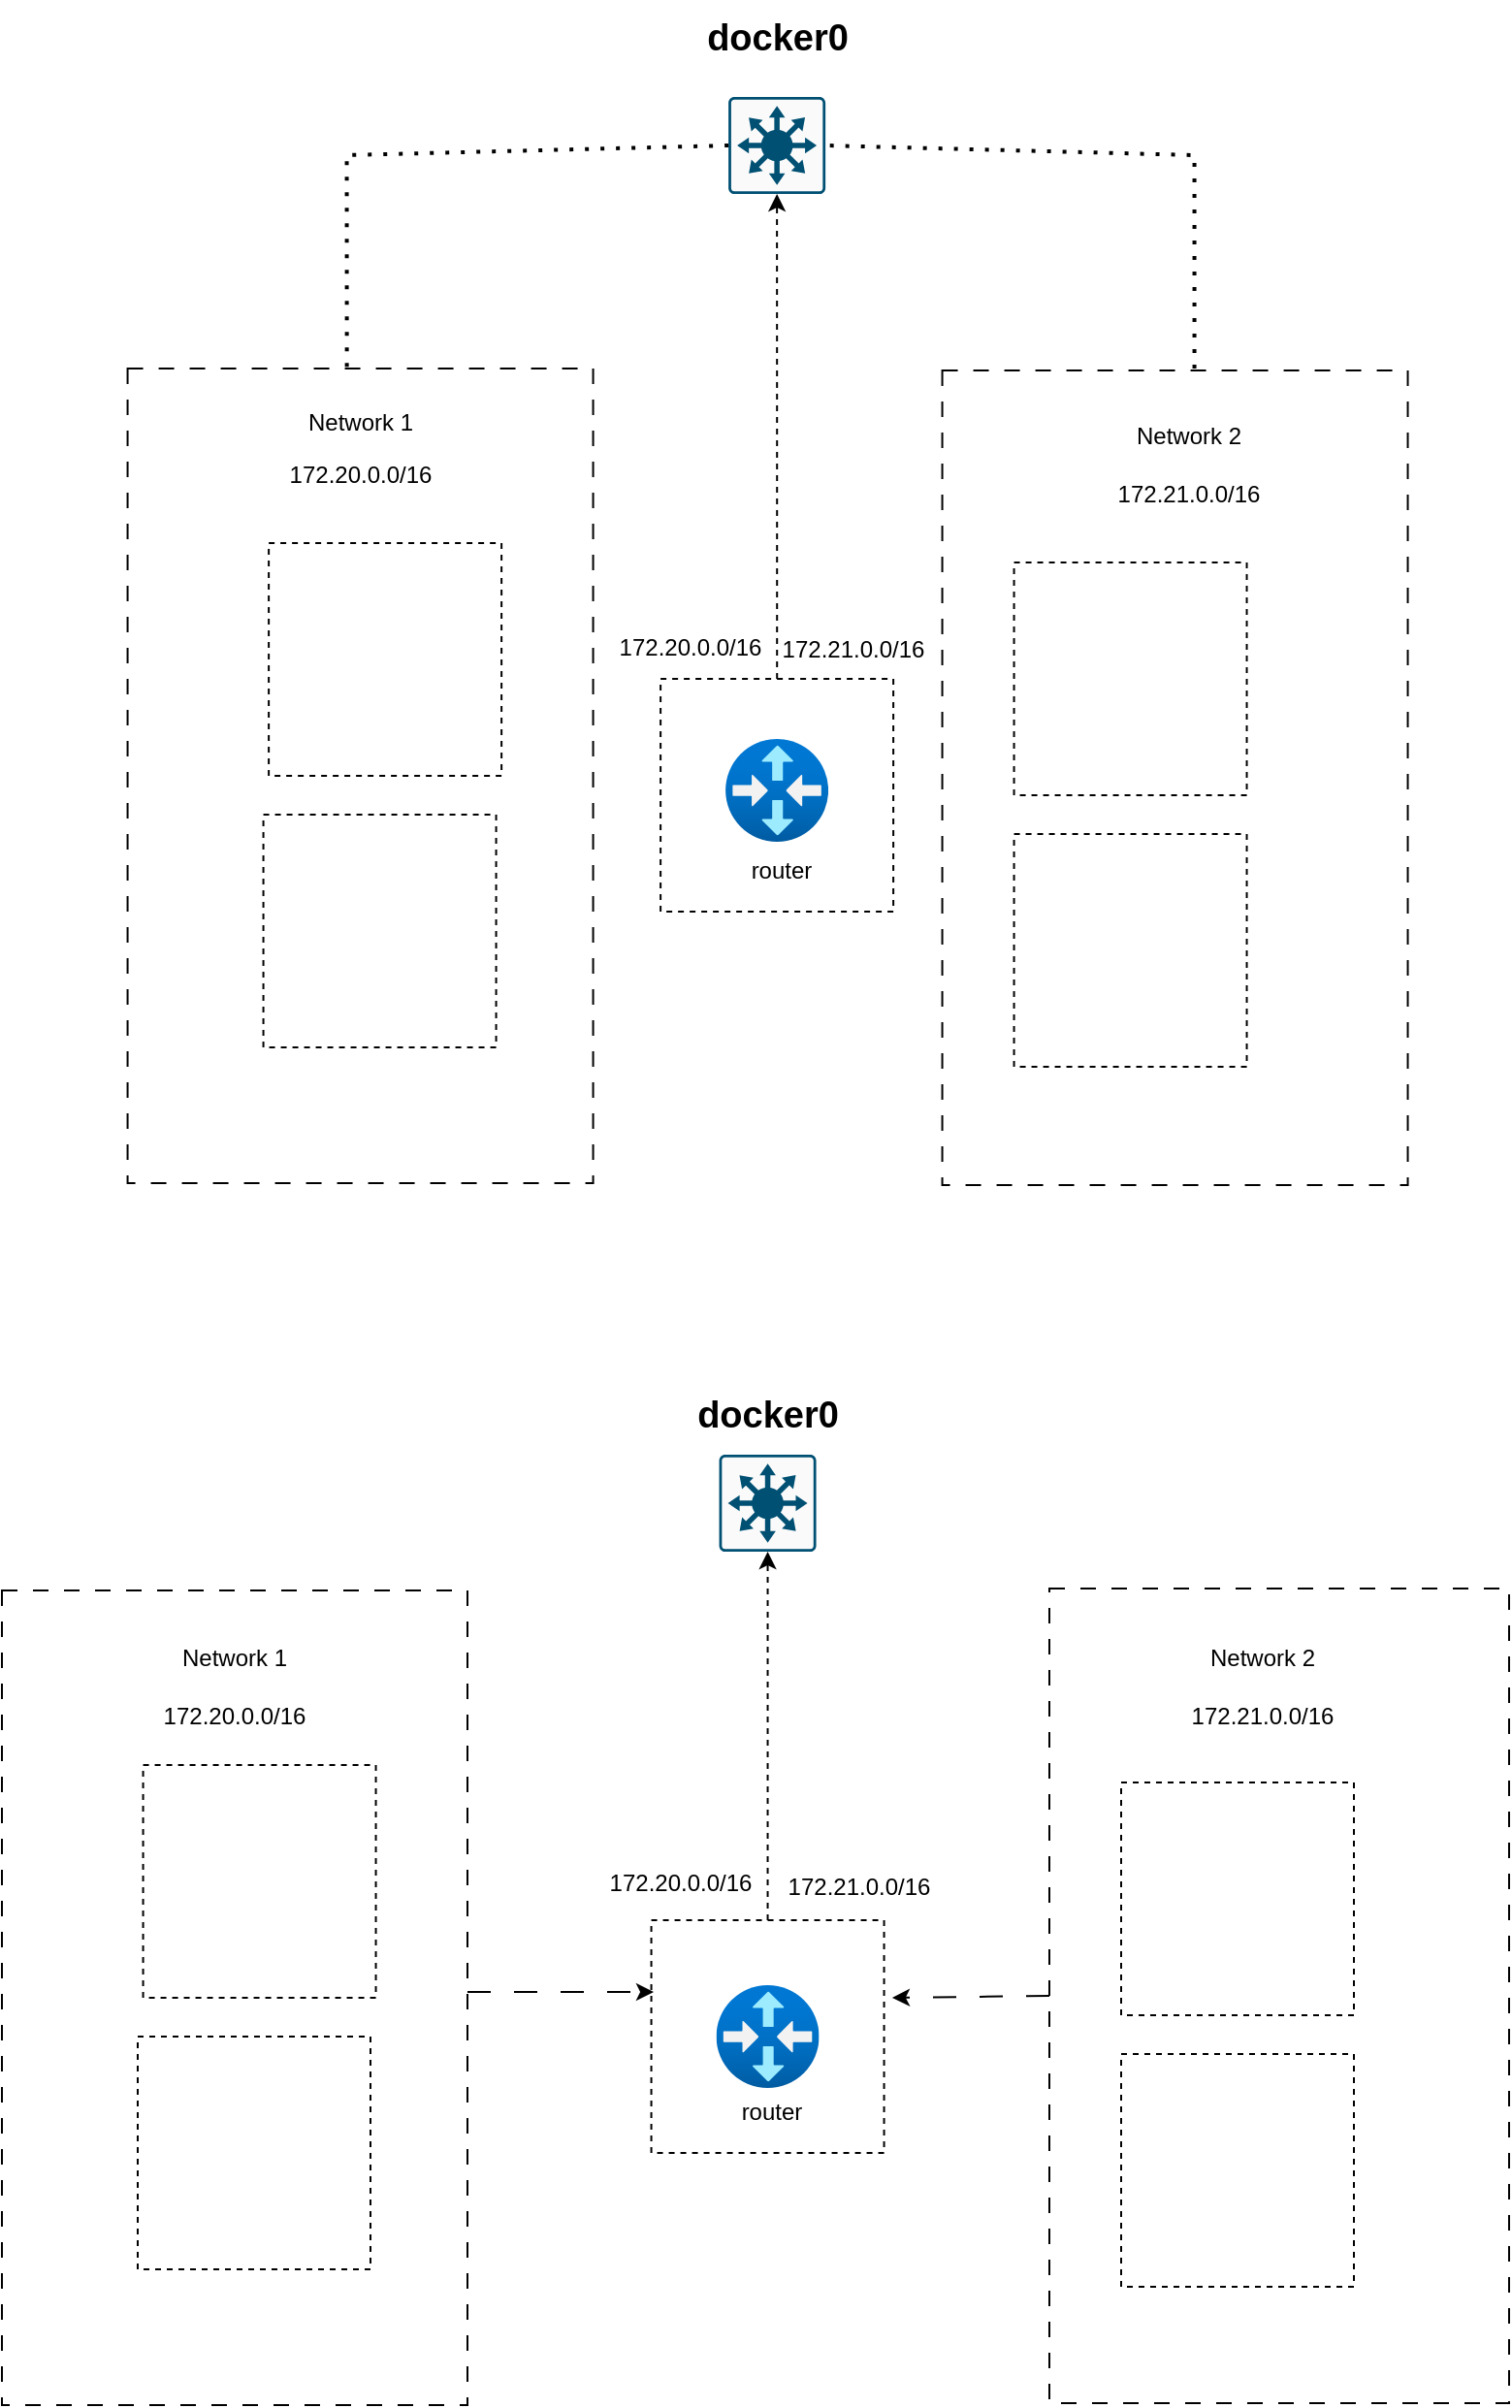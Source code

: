 <mxfile version="24.7.5">
  <diagram name="Page-1" id="Au4rRDc1fAHywHpotmOU">
    <mxGraphModel dx="1990" dy="1215" grid="1" gridSize="10" guides="1" tooltips="1" connect="1" arrows="1" fold="1" page="1" pageScale="1" pageWidth="827" pageHeight="1169" math="0" shadow="0">
      <root>
        <mxCell id="0" />
        <mxCell id="1" parent="0" />
        <mxCell id="Uot8Ef7t35s_tLCEL4G1-6" value="" style="whiteSpace=wrap;html=1;aspect=fixed;fillColor=none;strokeColor=default;dashed=1;" vertex="1" parent="1">
          <mxGeometry x="551.78" y="340" width="120" height="120" as="geometry" />
        </mxCell>
        <mxCell id="Uot8Ef7t35s_tLCEL4G1-8" value="" style="shape=image;html=1;verticalAlign=top;verticalLabelPosition=bottom;labelBackgroundColor=#ffffff;imageAspect=0;aspect=fixed;image=https://cdn1.iconfinder.com/data/icons/unicons-line-vol-3/24/docker-128.png" vertex="1" parent="1">
          <mxGeometry x="532.34" y="373.78" width="52.44" height="52.44" as="geometry" />
        </mxCell>
        <mxCell id="Uot8Ef7t35s_tLCEL4G1-9" style="edgeStyle=orthogonalEdgeStyle;rounded=0;orthogonalLoop=1;jettySize=auto;html=1;exitX=0.5;exitY=1;exitDx=0;exitDy=0;" edge="1" parent="1" source="Uot8Ef7t35s_tLCEL4G1-6" target="Uot8Ef7t35s_tLCEL4G1-6">
          <mxGeometry relative="1" as="geometry" />
        </mxCell>
        <mxCell id="Uot8Ef7t35s_tLCEL4G1-10" value="" style="whiteSpace=wrap;html=1;aspect=fixed;fillColor=none;strokeColor=default;dashed=1;" vertex="1" parent="1">
          <mxGeometry x="167.56" y="330" width="120" height="120" as="geometry" />
        </mxCell>
        <mxCell id="Uot8Ef7t35s_tLCEL4G1-11" value="" style="shape=image;html=1;verticalAlign=top;verticalLabelPosition=bottom;labelBackgroundColor=#ffffff;imageAspect=0;aspect=fixed;image=https://cdn1.iconfinder.com/data/icons/unicons-line-vol-3/24/docker-128.png" vertex="1" parent="1">
          <mxGeometry x="144.78" y="367" width="48" height="48" as="geometry" />
        </mxCell>
        <mxCell id="Uot8Ef7t35s_tLCEL4G1-12" style="edgeStyle=orthogonalEdgeStyle;rounded=0;orthogonalLoop=1;jettySize=auto;html=1;exitX=0.5;exitY=1;exitDx=0;exitDy=0;" edge="1" source="Uot8Ef7t35s_tLCEL4G1-10" target="Uot8Ef7t35s_tLCEL4G1-10" parent="1">
          <mxGeometry relative="1" as="geometry" />
        </mxCell>
        <mxCell id="Uot8Ef7t35s_tLCEL4G1-13" value="" style="whiteSpace=wrap;html=1;aspect=fixed;fillColor=none;strokeColor=default;dashed=1;" vertex="1" parent="1">
          <mxGeometry x="551.78" y="480" width="120" height="120" as="geometry" />
        </mxCell>
        <mxCell id="Uot8Ef7t35s_tLCEL4G1-14" value="" style="shape=image;html=1;verticalAlign=top;verticalLabelPosition=bottom;labelBackgroundColor=#ffffff;imageAspect=0;aspect=fixed;image=https://cdn1.iconfinder.com/data/icons/unicons-line-vol-3/24/docker-128.png" vertex="1" parent="1">
          <mxGeometry x="532.34" y="513.78" width="52.44" height="52.44" as="geometry" />
        </mxCell>
        <mxCell id="Uot8Ef7t35s_tLCEL4G1-15" style="edgeStyle=orthogonalEdgeStyle;rounded=0;orthogonalLoop=1;jettySize=auto;html=1;exitX=0.5;exitY=1;exitDx=0;exitDy=0;" edge="1" source="Uot8Ef7t35s_tLCEL4G1-13" target="Uot8Ef7t35s_tLCEL4G1-13" parent="1">
          <mxGeometry relative="1" as="geometry" />
        </mxCell>
        <mxCell id="Uot8Ef7t35s_tLCEL4G1-16" value="" style="whiteSpace=wrap;html=1;aspect=fixed;fillColor=none;strokeColor=default;dashed=1;" vertex="1" parent="1">
          <mxGeometry x="164.78" y="470" width="120" height="120" as="geometry" />
        </mxCell>
        <mxCell id="Uot8Ef7t35s_tLCEL4G1-17" value="" style="shape=image;html=1;verticalAlign=top;verticalLabelPosition=bottom;labelBackgroundColor=#ffffff;imageAspect=0;aspect=fixed;image=https://cdn1.iconfinder.com/data/icons/unicons-line-vol-3/24/docker-128.png" vertex="1" parent="1">
          <mxGeometry x="144.78" y="507" width="48" height="48" as="geometry" />
        </mxCell>
        <mxCell id="Uot8Ef7t35s_tLCEL4G1-18" style="edgeStyle=orthogonalEdgeStyle;rounded=0;orthogonalLoop=1;jettySize=auto;html=1;exitX=0.5;exitY=1;exitDx=0;exitDy=0;" edge="1" source="Uot8Ef7t35s_tLCEL4G1-16" target="Uot8Ef7t35s_tLCEL4G1-16" parent="1">
          <mxGeometry relative="1" as="geometry" />
        </mxCell>
        <mxCell id="Uot8Ef7t35s_tLCEL4G1-30" style="edgeStyle=orthogonalEdgeStyle;rounded=0;orthogonalLoop=1;jettySize=auto;html=1;dashed=1;" edge="1" parent="1" source="Uot8Ef7t35s_tLCEL4G1-19">
          <mxGeometry relative="1" as="geometry">
            <mxPoint x="429.56" y="150" as="targetPoint" />
          </mxGeometry>
        </mxCell>
        <mxCell id="Uot8Ef7t35s_tLCEL4G1-19" value="" style="whiteSpace=wrap;html=1;aspect=fixed;fillColor=none;strokeColor=default;dashed=1;" vertex="1" parent="1">
          <mxGeometry x="369.56" y="400" width="120" height="120" as="geometry" />
        </mxCell>
        <mxCell id="Uot8Ef7t35s_tLCEL4G1-20" value="" style="shape=image;html=1;verticalAlign=top;verticalLabelPosition=bottom;labelBackgroundColor=#ffffff;imageAspect=0;aspect=fixed;image=https://cdn1.iconfinder.com/data/icons/unicons-line-vol-3/24/docker-128.png" vertex="1" parent="1">
          <mxGeometry x="346.78" y="437" width="48" height="48" as="geometry" />
        </mxCell>
        <mxCell id="Uot8Ef7t35s_tLCEL4G1-21" style="edgeStyle=orthogonalEdgeStyle;rounded=0;orthogonalLoop=1;jettySize=auto;html=1;exitX=0.5;exitY=1;exitDx=0;exitDy=0;" edge="1" source="Uot8Ef7t35s_tLCEL4G1-19" target="Uot8Ef7t35s_tLCEL4G1-19" parent="1">
          <mxGeometry relative="1" as="geometry" />
        </mxCell>
        <mxCell id="Uot8Ef7t35s_tLCEL4G1-25" value="" style="sketch=0;points=[[0.015,0.015,0],[0.985,0.015,0],[0.985,0.985,0],[0.015,0.985,0],[0.25,0,0],[0.5,0,0],[0.75,0,0],[1,0.25,0],[1,0.5,0],[1,0.75,0],[0.75,1,0],[0.5,1,0],[0.25,1,0],[0,0.75,0],[0,0.5,0],[0,0.25,0]];verticalLabelPosition=bottom;html=1;verticalAlign=top;aspect=fixed;align=center;pointerEvents=1;shape=mxgraph.cisco19.rect;prIcon=l3_switch;fillColor=#FAFAFA;strokeColor=#005073;" vertex="1" parent="1">
          <mxGeometry x="404.56" y="100" width="50" height="50" as="geometry" />
        </mxCell>
        <mxCell id="Uot8Ef7t35s_tLCEL4G1-27" value="" style="rounded=0;whiteSpace=wrap;html=1;fillColor=none;dashed=1;dashPattern=8 8;" vertex="1" parent="1">
          <mxGeometry x="94.78" y="240" width="240" height="420" as="geometry" />
        </mxCell>
        <mxCell id="Uot8Ef7t35s_tLCEL4G1-29" value="" style="rounded=0;whiteSpace=wrap;html=1;fillColor=none;dashed=1;dashPattern=8 8;" vertex="1" parent="1">
          <mxGeometry x="514.78" y="241" width="240" height="420" as="geometry" />
        </mxCell>
        <mxCell id="Uot8Ef7t35s_tLCEL4G1-34" value="" style="endArrow=none;dashed=1;html=1;dashPattern=1 3;strokeWidth=2;rounded=0;exitX=0.471;exitY=-0.002;exitDx=0;exitDy=0;exitPerimeter=0;entryX=0;entryY=0.5;entryDx=0;entryDy=0;entryPerimeter=0;" edge="1" parent="1" source="Uot8Ef7t35s_tLCEL4G1-27" target="Uot8Ef7t35s_tLCEL4G1-25">
          <mxGeometry width="50" height="50" relative="1" as="geometry">
            <mxPoint x="214.78" y="240" as="sourcePoint" />
            <mxPoint x="404.78" y="125" as="targetPoint" />
            <Array as="points">
              <mxPoint x="207.78" y="130" />
            </Array>
          </mxGeometry>
        </mxCell>
        <mxCell id="Uot8Ef7t35s_tLCEL4G1-35" value="" style="endArrow=none;dashed=1;html=1;dashPattern=1 3;strokeWidth=2;rounded=0;entryX=1;entryY=0.5;entryDx=0;entryDy=0;entryPerimeter=0;" edge="1" parent="1" target="Uot8Ef7t35s_tLCEL4G1-25">
          <mxGeometry width="50" height="50" relative="1" as="geometry">
            <mxPoint x="644.78" y="240" as="sourcePoint" />
            <mxPoint x="694.78" y="190" as="targetPoint" />
            <Array as="points">
              <mxPoint x="644.78" y="130" />
            </Array>
          </mxGeometry>
        </mxCell>
        <mxCell id="Uot8Ef7t35s_tLCEL4G1-36" value="&lt;b&gt;&lt;font style=&quot;font-size: 19px;&quot;&gt;docker0&lt;/font&gt;&lt;/b&gt;" style="text;html=1;align=center;verticalAlign=middle;whiteSpace=wrap;rounded=0;" vertex="1" parent="1">
          <mxGeometry x="390.7" y="50" width="77.72" height="40" as="geometry" />
        </mxCell>
        <mxCell id="Uot8Ef7t35s_tLCEL4G1-37" value="router" style="text;html=1;align=center;verticalAlign=middle;whiteSpace=wrap;rounded=0;" vertex="1" parent="1">
          <mxGeometry x="402.06" y="483.78" width="60" height="30" as="geometry" />
        </mxCell>
        <mxCell id="Uot8Ef7t35s_tLCEL4G1-38" value="" style="whiteSpace=wrap;html=1;aspect=fixed;fillColor=none;strokeColor=default;dashed=1;" vertex="1" parent="1">
          <mxGeometry x="607" y="969" width="120" height="120" as="geometry" />
        </mxCell>
        <mxCell id="Uot8Ef7t35s_tLCEL4G1-39" value="" style="shape=image;html=1;verticalAlign=top;verticalLabelPosition=bottom;labelBackgroundColor=#ffffff;imageAspect=0;aspect=fixed;image=https://cdn1.iconfinder.com/data/icons/unicons-line-vol-3/24/docker-128.png" vertex="1" parent="1">
          <mxGeometry x="587.56" y="1002.78" width="52.44" height="52.44" as="geometry" />
        </mxCell>
        <mxCell id="Uot8Ef7t35s_tLCEL4G1-40" style="edgeStyle=orthogonalEdgeStyle;rounded=0;orthogonalLoop=1;jettySize=auto;html=1;exitX=0.5;exitY=1;exitDx=0;exitDy=0;" edge="1" source="Uot8Ef7t35s_tLCEL4G1-38" target="Uot8Ef7t35s_tLCEL4G1-38" parent="1">
          <mxGeometry relative="1" as="geometry" />
        </mxCell>
        <mxCell id="Uot8Ef7t35s_tLCEL4G1-41" value="" style="whiteSpace=wrap;html=1;aspect=fixed;fillColor=none;strokeColor=default;dashed=1;" vertex="1" parent="1">
          <mxGeometry x="102.78" y="960" width="120" height="120" as="geometry" />
        </mxCell>
        <mxCell id="Uot8Ef7t35s_tLCEL4G1-42" value="" style="shape=image;html=1;verticalAlign=top;verticalLabelPosition=bottom;labelBackgroundColor=#ffffff;imageAspect=0;aspect=fixed;image=https://cdn1.iconfinder.com/data/icons/unicons-line-vol-3/24/docker-128.png" vertex="1" parent="1">
          <mxGeometry x="80" y="997" width="48" height="48" as="geometry" />
        </mxCell>
        <mxCell id="Uot8Ef7t35s_tLCEL4G1-43" style="edgeStyle=orthogonalEdgeStyle;rounded=0;orthogonalLoop=1;jettySize=auto;html=1;exitX=0.5;exitY=1;exitDx=0;exitDy=0;" edge="1" source="Uot8Ef7t35s_tLCEL4G1-41" target="Uot8Ef7t35s_tLCEL4G1-41" parent="1">
          <mxGeometry relative="1" as="geometry" />
        </mxCell>
        <mxCell id="Uot8Ef7t35s_tLCEL4G1-44" value="" style="whiteSpace=wrap;html=1;aspect=fixed;fillColor=none;strokeColor=default;dashed=1;" vertex="1" parent="1">
          <mxGeometry x="607" y="1109" width="120" height="120" as="geometry" />
        </mxCell>
        <mxCell id="Uot8Ef7t35s_tLCEL4G1-45" value="" style="shape=image;html=1;verticalAlign=top;verticalLabelPosition=bottom;labelBackgroundColor=#ffffff;imageAspect=0;aspect=fixed;image=https://cdn1.iconfinder.com/data/icons/unicons-line-vol-3/24/docker-128.png" vertex="1" parent="1">
          <mxGeometry x="587.56" y="1142.78" width="52.44" height="52.44" as="geometry" />
        </mxCell>
        <mxCell id="Uot8Ef7t35s_tLCEL4G1-46" style="edgeStyle=orthogonalEdgeStyle;rounded=0;orthogonalLoop=1;jettySize=auto;html=1;exitX=0.5;exitY=1;exitDx=0;exitDy=0;" edge="1" source="Uot8Ef7t35s_tLCEL4G1-44" target="Uot8Ef7t35s_tLCEL4G1-44" parent="1">
          <mxGeometry relative="1" as="geometry" />
        </mxCell>
        <mxCell id="Uot8Ef7t35s_tLCEL4G1-47" value="" style="whiteSpace=wrap;html=1;aspect=fixed;fillColor=none;strokeColor=default;dashed=1;" vertex="1" parent="1">
          <mxGeometry x="100" y="1100" width="120" height="120" as="geometry" />
        </mxCell>
        <mxCell id="Uot8Ef7t35s_tLCEL4G1-48" value="" style="shape=image;html=1;verticalAlign=top;verticalLabelPosition=bottom;labelBackgroundColor=#ffffff;imageAspect=0;aspect=fixed;image=https://cdn1.iconfinder.com/data/icons/unicons-line-vol-3/24/docker-128.png" vertex="1" parent="1">
          <mxGeometry x="80" y="1137" width="48" height="48" as="geometry" />
        </mxCell>
        <mxCell id="Uot8Ef7t35s_tLCEL4G1-49" style="edgeStyle=orthogonalEdgeStyle;rounded=0;orthogonalLoop=1;jettySize=auto;html=1;exitX=0.5;exitY=1;exitDx=0;exitDy=0;" edge="1" source="Uot8Ef7t35s_tLCEL4G1-47" target="Uot8Ef7t35s_tLCEL4G1-47" parent="1">
          <mxGeometry relative="1" as="geometry" />
        </mxCell>
        <mxCell id="Uot8Ef7t35s_tLCEL4G1-51" value="" style="whiteSpace=wrap;html=1;aspect=fixed;fillColor=none;strokeColor=default;dashed=1;" vertex="1" parent="1">
          <mxGeometry x="364.78" y="1040" width="120" height="120" as="geometry" />
        </mxCell>
        <mxCell id="Uot8Ef7t35s_tLCEL4G1-52" value="" style="shape=image;html=1;verticalAlign=top;verticalLabelPosition=bottom;labelBackgroundColor=#ffffff;imageAspect=0;aspect=fixed;image=https://cdn1.iconfinder.com/data/icons/unicons-line-vol-3/24/docker-128.png" vertex="1" parent="1">
          <mxGeometry x="342" y="1077" width="48" height="48" as="geometry" />
        </mxCell>
        <mxCell id="Uot8Ef7t35s_tLCEL4G1-53" style="edgeStyle=orthogonalEdgeStyle;rounded=0;orthogonalLoop=1;jettySize=auto;html=1;exitX=0.5;exitY=1;exitDx=0;exitDy=0;" edge="1" source="Uot8Ef7t35s_tLCEL4G1-51" target="Uot8Ef7t35s_tLCEL4G1-51" parent="1">
          <mxGeometry relative="1" as="geometry" />
        </mxCell>
        <mxCell id="Uot8Ef7t35s_tLCEL4G1-56" value="" style="rounded=0;whiteSpace=wrap;html=1;fillColor=none;dashed=1;dashPattern=8 8;" vertex="1" parent="1">
          <mxGeometry x="30" y="870" width="240" height="420" as="geometry" />
        </mxCell>
        <mxCell id="Uot8Ef7t35s_tLCEL4G1-57" value="" style="rounded=0;whiteSpace=wrap;html=1;fillColor=none;dashed=1;dashPattern=8 8;" vertex="1" parent="1">
          <mxGeometry x="570" y="869" width="237" height="420" as="geometry" />
        </mxCell>
        <mxCell id="Uot8Ef7t35s_tLCEL4G1-60" value="router" style="text;html=1;align=center;verticalAlign=middle;whiteSpace=wrap;rounded=0;" vertex="1" parent="1">
          <mxGeometry x="397.28" y="1123.78" width="60" height="30" as="geometry" />
        </mxCell>
        <mxCell id="Uot8Ef7t35s_tLCEL4G1-62" value="" style="endArrow=classic;html=1;rounded=0;entryX=0.5;entryY=0;entryDx=0;entryDy=0;exitX=1;exitY=0.702;exitDx=0;exitDy=0;dashed=1;dashPattern=12 12;exitPerimeter=0;" edge="1" parent="1" target="Uot8Ef7t35s_tLCEL4G1-52">
          <mxGeometry width="50" height="50" relative="1" as="geometry">
            <mxPoint x="270" y="1077" as="sourcePoint" />
            <mxPoint x="364.78" y="1072.16" as="targetPoint" />
            <Array as="points" />
          </mxGeometry>
        </mxCell>
        <mxCell id="Uot8Ef7t35s_tLCEL4G1-64" value="" style="endArrow=classic;html=1;rounded=0;entryX=1.035;entryY=0.567;entryDx=0;entryDy=0;entryPerimeter=0;dashed=1;dashPattern=12 12;exitX=0;exitY=0.5;exitDx=0;exitDy=0;" edge="1" parent="1" source="Uot8Ef7t35s_tLCEL4G1-57">
          <mxGeometry width="50" height="50" relative="1" as="geometry">
            <mxPoint x="540" y="1080" as="sourcePoint" />
            <mxPoint x="488.98" y="1080" as="targetPoint" />
          </mxGeometry>
        </mxCell>
        <mxCell id="Uot8Ef7t35s_tLCEL4G1-66" value="" style="edgeStyle=orthogonalEdgeStyle;rounded=0;orthogonalLoop=1;jettySize=auto;html=1;dashed=1;" edge="1" parent="1" source="Uot8Ef7t35s_tLCEL4G1-51" target="Uot8Ef7t35s_tLCEL4G1-55">
          <mxGeometry relative="1" as="geometry">
            <mxPoint x="424.78" y="790" as="targetPoint" />
            <mxPoint x="425" y="1040" as="sourcePoint" />
          </mxGeometry>
        </mxCell>
        <mxCell id="Uot8Ef7t35s_tLCEL4G1-55" value="" style="sketch=0;points=[[0.015,0.015,0],[0.985,0.015,0],[0.985,0.985,0],[0.015,0.985,0],[0.25,0,0],[0.5,0,0],[0.75,0,0],[1,0.25,0],[1,0.5,0],[1,0.75,0],[0.75,1,0],[0.5,1,0],[0.25,1,0],[0,0.75,0],[0,0.5,0],[0,0.25,0]];verticalLabelPosition=bottom;html=1;verticalAlign=top;aspect=fixed;align=center;pointerEvents=1;shape=mxgraph.cisco19.rect;prIcon=l3_switch;fillColor=#FAFAFA;strokeColor=#005073;" vertex="1" parent="1">
          <mxGeometry x="399.78" y="800" width="50" height="50" as="geometry" />
        </mxCell>
        <mxCell id="Uot8Ef7t35s_tLCEL4G1-67" value="Network 1" style="text;html=1;align=center;verticalAlign=middle;whiteSpace=wrap;rounded=0;" vertex="1" parent="1">
          <mxGeometry x="120" y="890" width="60" height="30" as="geometry" />
        </mxCell>
        <mxCell id="Uot8Ef7t35s_tLCEL4G1-68" value="Network 2" style="text;html=1;align=center;verticalAlign=middle;whiteSpace=wrap;rounded=0;" vertex="1" parent="1">
          <mxGeometry x="650" y="890" width="60" height="30" as="geometry" />
        </mxCell>
        <mxCell id="Uot8Ef7t35s_tLCEL4G1-69" value="Network 1&lt;div&gt;&lt;br&gt;&lt;/div&gt;" style="text;html=1;align=center;verticalAlign=middle;whiteSpace=wrap;rounded=0;" vertex="1" parent="1">
          <mxGeometry x="184.78" y="260" width="60" height="30" as="geometry" />
        </mxCell>
        <mxCell id="Uot8Ef7t35s_tLCEL4G1-70" value="Network 2" style="text;html=1;align=center;verticalAlign=middle;whiteSpace=wrap;rounded=0;" vertex="1" parent="1">
          <mxGeometry x="611.78" y="260" width="60" height="30" as="geometry" />
        </mxCell>
        <mxCell id="Uot8Ef7t35s_tLCEL4G1-72" value="172.20.0.0/16" style="text;html=1;align=center;verticalAlign=middle;whiteSpace=wrap;rounded=0;" vertex="1" parent="1">
          <mxGeometry x="184.78" y="280" width="60" height="30" as="geometry" />
        </mxCell>
        <mxCell id="Uot8Ef7t35s_tLCEL4G1-73" value="172.21.0.0/16" style="text;html=1;align=center;verticalAlign=middle;whiteSpace=wrap;rounded=0;" vertex="1" parent="1">
          <mxGeometry x="650" y="920" width="60" height="30" as="geometry" />
        </mxCell>
        <mxCell id="Uot8Ef7t35s_tLCEL4G1-74" value="172.20.0.0/16" style="text;html=1;align=center;verticalAlign=middle;whiteSpace=wrap;rounded=0;" vertex="1" parent="1">
          <mxGeometry x="120" y="920" width="60" height="30" as="geometry" />
        </mxCell>
        <mxCell id="Uot8Ef7t35s_tLCEL4G1-76" value="172.21.0.0/16" style="text;html=1;align=center;verticalAlign=middle;whiteSpace=wrap;rounded=0;" vertex="1" parent="1">
          <mxGeometry x="611.78" y="290" width="60" height="30" as="geometry" />
        </mxCell>
        <mxCell id="Uot8Ef7t35s_tLCEL4G1-79" value="172.20.0.0/16" style="text;html=1;align=center;verticalAlign=middle;whiteSpace=wrap;rounded=0;" vertex="1" parent="1">
          <mxGeometry x="354.78" y="369" width="60" height="30" as="geometry" />
        </mxCell>
        <mxCell id="Uot8Ef7t35s_tLCEL4G1-81" value="" style="image;aspect=fixed;html=1;points=[];align=center;fontSize=12;image=img/lib/azure2/networking/Virtual_Router.svg;" vertex="1" parent="1">
          <mxGeometry x="403.06" y="431" width="53" height="53" as="geometry" />
        </mxCell>
        <mxCell id="Uot8Ef7t35s_tLCEL4G1-82" value="" style="image;aspect=fixed;html=1;points=[];align=center;fontSize=12;image=img/lib/azure2/networking/Virtual_Router.svg;" vertex="1" parent="1">
          <mxGeometry x="398.28" y="1073.5" width="53" height="53" as="geometry" />
        </mxCell>
        <mxCell id="Uot8Ef7t35s_tLCEL4G1-83" value="&lt;br&gt;&lt;div&gt;172.21.0.0/16&lt;br&gt;&lt;/div&gt;" style="text;html=1;align=center;verticalAlign=middle;whiteSpace=wrap;rounded=0;" vertex="1" parent="1">
          <mxGeometry x="438.78" y="362" width="60" height="30" as="geometry" />
        </mxCell>
        <mxCell id="Uot8Ef7t35s_tLCEL4G1-85" value="172.20.0.0/16" style="text;html=1;align=center;verticalAlign=middle;whiteSpace=wrap;rounded=0;" vertex="1" parent="1">
          <mxGeometry x="350" y="1006" width="60" height="30" as="geometry" />
        </mxCell>
        <mxCell id="Uot8Ef7t35s_tLCEL4G1-86" value="&lt;br&gt;&lt;div&gt;172.21.0.0/16&lt;br&gt;&lt;/div&gt;" style="text;html=1;align=center;verticalAlign=middle;whiteSpace=wrap;rounded=0;" vertex="1" parent="1">
          <mxGeometry x="441.78" y="1000" width="60" height="30" as="geometry" />
        </mxCell>
        <mxCell id="Uot8Ef7t35s_tLCEL4G1-87" value="" style="shape=image;html=1;verticalAlign=top;verticalLabelPosition=bottom;labelBackgroundColor=#ffffff;imageAspect=0;aspect=fixed;image=https://cdn1.iconfinder.com/data/icons/operating-system-flat-1/30/ubuntu-128.png" vertex="1" parent="1">
          <mxGeometry x="194.78" y="359.22" width="67" height="67" as="geometry" />
        </mxCell>
        <mxCell id="Uot8Ef7t35s_tLCEL4G1-88" value="" style="shape=image;html=1;verticalAlign=top;verticalLabelPosition=bottom;labelBackgroundColor=#ffffff;imageAspect=0;aspect=fixed;image=https://cdn1.iconfinder.com/data/icons/operating-system-flat-1/30/ubuntu-128.png" vertex="1" parent="1">
          <mxGeometry x="584.78" y="366.5" width="67" height="67" as="geometry" />
        </mxCell>
        <mxCell id="Uot8Ef7t35s_tLCEL4G1-89" value="" style="shape=image;html=1;verticalAlign=top;verticalLabelPosition=bottom;labelBackgroundColor=#ffffff;imageAspect=0;aspect=fixed;image=https://cdn1.iconfinder.com/data/icons/operating-system-flat-1/30/ubuntu-128.png" vertex="1" parent="1">
          <mxGeometry x="584.78" y="510" width="67" height="67" as="geometry" />
        </mxCell>
        <mxCell id="Uot8Ef7t35s_tLCEL4G1-90" value="" style="shape=image;html=1;verticalAlign=top;verticalLabelPosition=bottom;labelBackgroundColor=#ffffff;imageAspect=0;aspect=fixed;image=https://cdn1.iconfinder.com/data/icons/operating-system-flat-1/30/ubuntu-128.png" vertex="1" parent="1">
          <mxGeometry x="194.78" y="499.22" width="67" height="67" as="geometry" />
        </mxCell>
        <mxCell id="Uot8Ef7t35s_tLCEL4G1-91" value="" style="shape=image;html=1;verticalAlign=top;verticalLabelPosition=bottom;labelBackgroundColor=#ffffff;imageAspect=0;aspect=fixed;image=https://cdn1.iconfinder.com/data/icons/operating-system-flat-1/30/ubuntu-128.png" vertex="1" parent="1">
          <mxGeometry x="130.5" y="988.22" width="67" height="67" as="geometry" />
        </mxCell>
        <mxCell id="Uot8Ef7t35s_tLCEL4G1-92" value="" style="shape=image;html=1;verticalAlign=top;verticalLabelPosition=bottom;labelBackgroundColor=#ffffff;imageAspect=0;aspect=fixed;image=https://cdn1.iconfinder.com/data/icons/operating-system-flat-1/30/ubuntu-128.png" vertex="1" parent="1">
          <mxGeometry x="130.5" y="1130" width="67" height="67" as="geometry" />
        </mxCell>
        <mxCell id="Uot8Ef7t35s_tLCEL4G1-93" value="" style="shape=image;html=1;verticalAlign=top;verticalLabelPosition=bottom;labelBackgroundColor=#ffffff;imageAspect=0;aspect=fixed;image=https://cdn1.iconfinder.com/data/icons/operating-system-flat-1/30/ubuntu-128.png" vertex="1" parent="1">
          <mxGeometry x="640" y="1135.5" width="67" height="67" as="geometry" />
        </mxCell>
        <mxCell id="Uot8Ef7t35s_tLCEL4G1-94" value="" style="shape=image;html=1;verticalAlign=top;verticalLabelPosition=bottom;labelBackgroundColor=#ffffff;imageAspect=0;aspect=fixed;image=https://cdn1.iconfinder.com/data/icons/operating-system-flat-1/30/ubuntu-128.png" vertex="1" parent="1">
          <mxGeometry x="640" y="1000" width="67" height="67" as="geometry" />
        </mxCell>
        <mxCell id="Uot8Ef7t35s_tLCEL4G1-96" value="&lt;b&gt;&lt;font style=&quot;font-size: 19px;&quot;&gt;docker0&lt;/font&gt;&lt;/b&gt;" style="text;html=1;align=center;verticalAlign=middle;whiteSpace=wrap;rounded=0;" vertex="1" parent="1">
          <mxGeometry x="385.92" y="760" width="77.72" height="40" as="geometry" />
        </mxCell>
      </root>
    </mxGraphModel>
  </diagram>
</mxfile>
